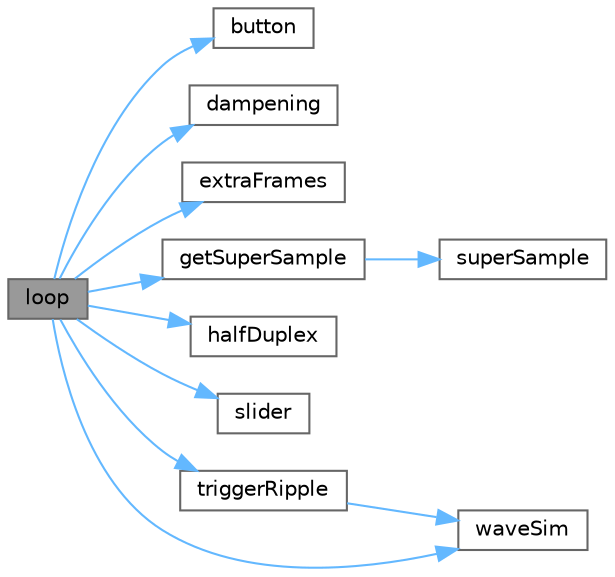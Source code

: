digraph "loop"
{
 // INTERACTIVE_SVG=YES
 // LATEX_PDF_SIZE
  bgcolor="transparent";
  edge [fontname=Helvetica,fontsize=10,labelfontname=Helvetica,labelfontsize=10];
  node [fontname=Helvetica,fontsize=10,shape=box,height=0.2,width=0.4];
  rankdir="LR";
  Node1 [id="Node000001",label="loop",height=0.2,width=0.4,color="gray40", fillcolor="grey60", style="filled", fontcolor="black",tooltip=" "];
  Node1 -> Node2 [id="edge1_Node000001_Node000002",color="steelblue1",style="solid",tooltip=" "];
  Node2 [id="Node000002",label="button",height=0.2,width=0.4,color="grey40", fillcolor="white", style="filled",URL="$d7/da1/old_8h_a1aba00ccb05d318eedbdb922d076f3e6.html#a1aba00ccb05d318eedbdb922d076f3e6",tooltip=" "];
  Node1 -> Node3 [id="edge2_Node000001_Node000003",color="steelblue1",style="solid",tooltip=" "];
  Node3 [id="Node000003",label="dampening",height=0.2,width=0.4,color="grey40", fillcolor="white", style="filled",URL="$d8/d78/examples_2_wave_2wave_8h_aa7d6eb4e4f91328bcee5e19a6a76ee4e.html#aa7d6eb4e4f91328bcee5e19a6a76ee4e",tooltip=" "];
  Node1 -> Node4 [id="edge3_Node000001_Node000004",color="steelblue1",style="solid",tooltip=" "];
  Node4 [id="Node000004",label="extraFrames",height=0.2,width=0.4,color="grey40", fillcolor="white", style="filled",URL="$d8/d78/examples_2_wave_2wave_8h_abd02d574693ee0b0a4d721a7b31bb5e3.html#abd02d574693ee0b0a4d721a7b31bb5e3",tooltip=" "];
  Node1 -> Node5 [id="edge4_Node000001_Node000005",color="steelblue1",style="solid",tooltip=" "];
  Node5 [id="Node000005",label="getSuperSample",height=0.2,width=0.4,color="grey40", fillcolor="white", style="filled",URL="$d8/d78/examples_2_wave_2wave_8h_ad3facb26c8fe2270d260a10ea9aceb09.html#ad3facb26c8fe2270d260a10ea9aceb09",tooltip=" "];
  Node5 -> Node6 [id="edge5_Node000005_Node000006",color="steelblue1",style="solid",tooltip=" "];
  Node6 [id="Node000006",label="superSample",height=0.2,width=0.4,color="grey40", fillcolor="white", style="filled",URL="$d8/d78/examples_2_wave_2wave_8h_aa9be298a86379d387b10e37b53bc3e3d.html#aa9be298a86379d387b10e37b53bc3e3d",tooltip=" "];
  Node1 -> Node7 [id="edge6_Node000001_Node000007",color="steelblue1",style="solid",tooltip=" "];
  Node7 [id="Node000007",label="halfDuplex",height=0.2,width=0.4,color="grey40", fillcolor="white", style="filled",URL="$d8/d78/examples_2_wave_2wave_8h_a59bd4956b290ca419c035740016664d4.html#a59bd4956b290ca419c035740016664d4",tooltip=" "];
  Node1 -> Node8 [id="edge7_Node000001_Node000008",color="steelblue1",style="solid",tooltip=" "];
  Node8 [id="Node000008",label="slider",height=0.2,width=0.4,color="grey40", fillcolor="white", style="filled",URL="$d8/d78/examples_2_wave_2wave_8h_a158d39a9e3154e76a27c891bfc9ecd29.html#a158d39a9e3154e76a27c891bfc9ecd29",tooltip=" "];
  Node1 -> Node9 [id="edge8_Node000001_Node000009",color="steelblue1",style="solid",tooltip=" "];
  Node9 [id="Node000009",label="triggerRipple",height=0.2,width=0.4,color="grey40", fillcolor="white", style="filled",URL="$d8/d78/examples_2_wave_2wave_8h_a6abe41ca388c9afca0fda9ae263570b2.html#a6abe41ca388c9afca0fda9ae263570b2",tooltip=" "];
  Node9 -> Node10 [id="edge9_Node000009_Node000010",color="steelblue1",style="solid",tooltip=" "];
  Node10 [id="Node000010",label="waveSim",height=0.2,width=0.4,color="grey40", fillcolor="white", style="filled",URL="$d8/d78/examples_2_wave_2wave_8h_a9c1ab94b23da54893875c5b6de8b8f3c.html#a9c1ab94b23da54893875c5b6de8b8f3c",tooltip=" "];
  Node1 -> Node10 [id="edge10_Node000001_Node000010",color="steelblue1",style="solid",tooltip=" "];
}
